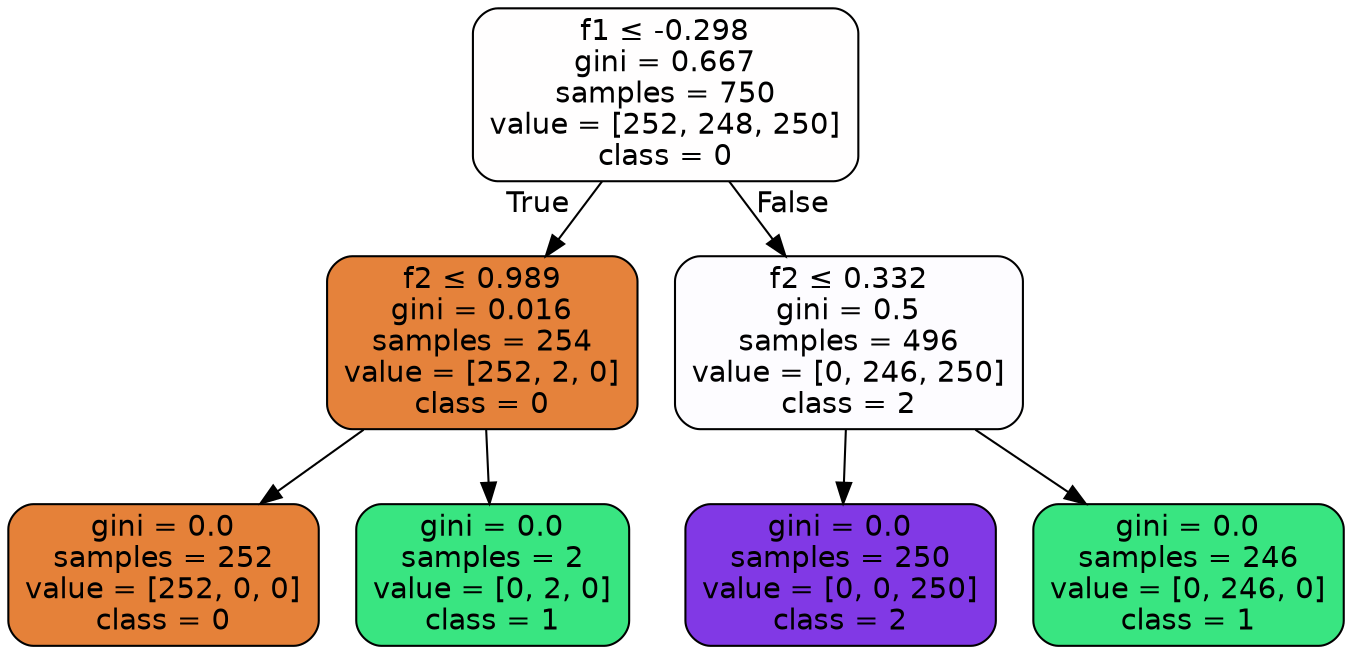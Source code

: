 digraph Tree {
node [shape=box, style="filled, rounded", color="black", fontname=helvetica] ;
edge [fontname=helvetica] ;
0 [label=<f1 &le; -0.298<br/>gini = 0.667<br/>samples = 750<br/>value = [252, 248, 250]<br/>class = 0>, fillcolor="#fffefe"] ;
1 [label=<f2 &le; 0.989<br/>gini = 0.016<br/>samples = 254<br/>value = [252, 2, 0]<br/>class = 0>, fillcolor="#e5823b"] ;
0 -> 1 [labeldistance=2.5, labelangle=45, headlabel="True"] ;
2 [label=<gini = 0.0<br/>samples = 252<br/>value = [252, 0, 0]<br/>class = 0>, fillcolor="#e58139"] ;
1 -> 2 ;
3 [label=<gini = 0.0<br/>samples = 2<br/>value = [0, 2, 0]<br/>class = 1>, fillcolor="#39e581"] ;
1 -> 3 ;
4 [label=<f2 &le; 0.332<br/>gini = 0.5<br/>samples = 496<br/>value = [0, 246, 250]<br/>class = 2>, fillcolor="#fdfcff"] ;
0 -> 4 [labeldistance=2.5, labelangle=-45, headlabel="False"] ;
5 [label=<gini = 0.0<br/>samples = 250<br/>value = [0, 0, 250]<br/>class = 2>, fillcolor="#8139e5"] ;
4 -> 5 ;
6 [label=<gini = 0.0<br/>samples = 246<br/>value = [0, 246, 0]<br/>class = 1>, fillcolor="#39e581"] ;
4 -> 6 ;
}